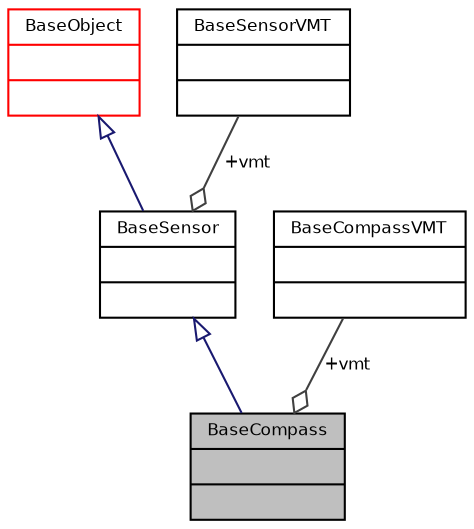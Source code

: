 digraph "BaseCompass"
{
  bgcolor="transparent";
  edge [fontname="Helvetica",fontsize="8",labelfontname="Helvetica",labelfontsize="8"];
  node [fontname="Helvetica",fontsize="8",shape=record];
  Node3 [label="{BaseCompass\n||}",height=0.2,width=0.4,color="black", fillcolor="grey75", style="filled", fontcolor="black"];
  Node4 -> Node3 [dir="back",color="midnightblue",fontsize="8",style="solid",arrowtail="onormal",fontname="Helvetica"];
  Node4 [label="{BaseSensor\n||}",height=0.2,width=0.4,color="black",URL="$struct_base_sensor.html",tooltip="Base stream class. "];
  Node5 -> Node4 [dir="back",color="midnightblue",fontsize="8",style="solid",arrowtail="onormal",fontname="Helvetica"];
  Node5 [label="{BaseObject\n||}",height=0.2,width=0.4,color="red",URL="$struct_base_object.html",tooltip="Base stream class. "];
  Node7 -> Node4 [color="grey25",fontsize="8",style="solid",label=" +vmt" ,arrowhead="odiamond",fontname="Helvetica"];
  Node7 [label="{BaseSensorVMT\n||}",height=0.2,width=0.4,color="black",URL="$struct_base_sensor_v_m_t.html",tooltip="BaseSensor virtual methods table. "];
  Node8 -> Node3 [color="grey25",fontsize="8",style="solid",label=" +vmt" ,arrowhead="odiamond",fontname="Helvetica"];
  Node8 [label="{BaseCompassVMT\n||}",height=0.2,width=0.4,color="black",URL="$struct_base_compass_v_m_t.html",tooltip="BaseCompass virtual methods table. "];
}
